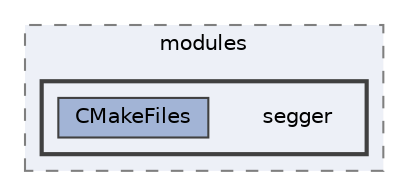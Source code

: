 digraph "build/modules/segger"
{
 // LATEX_PDF_SIZE
  bgcolor="transparent";
  edge [fontname=Helvetica,fontsize=10,labelfontname=Helvetica,labelfontsize=10];
  node [fontname=Helvetica,fontsize=10,shape=box,height=0.2,width=0.4];
  compound=true
  subgraph clusterdir_587cd7e785de0867f5b3392122b4ea11 {
    graph [ bgcolor="#edf0f7", pencolor="grey50", label="modules", fontname=Helvetica,fontsize=10 style="filled,dashed", URL="dir_587cd7e785de0867f5b3392122b4ea11.html",tooltip=""]
  subgraph clusterdir_6338ec48256c1466532245d3dd90c34b {
    graph [ bgcolor="#edf0f7", pencolor="grey25", label="", fontname=Helvetica,fontsize=10 style="filled,bold", URL="dir_6338ec48256c1466532245d3dd90c34b.html",tooltip=""]
    dir_6338ec48256c1466532245d3dd90c34b [shape=plaintext, label="segger"];
  dir_d4467d9372915ca45679530343eea06a [label="CMakeFiles", fillcolor="#a2b4d6", color="grey25", style="filled", URL="dir_d4467d9372915ca45679530343eea06a.html",tooltip=""];
  }
  }
}
